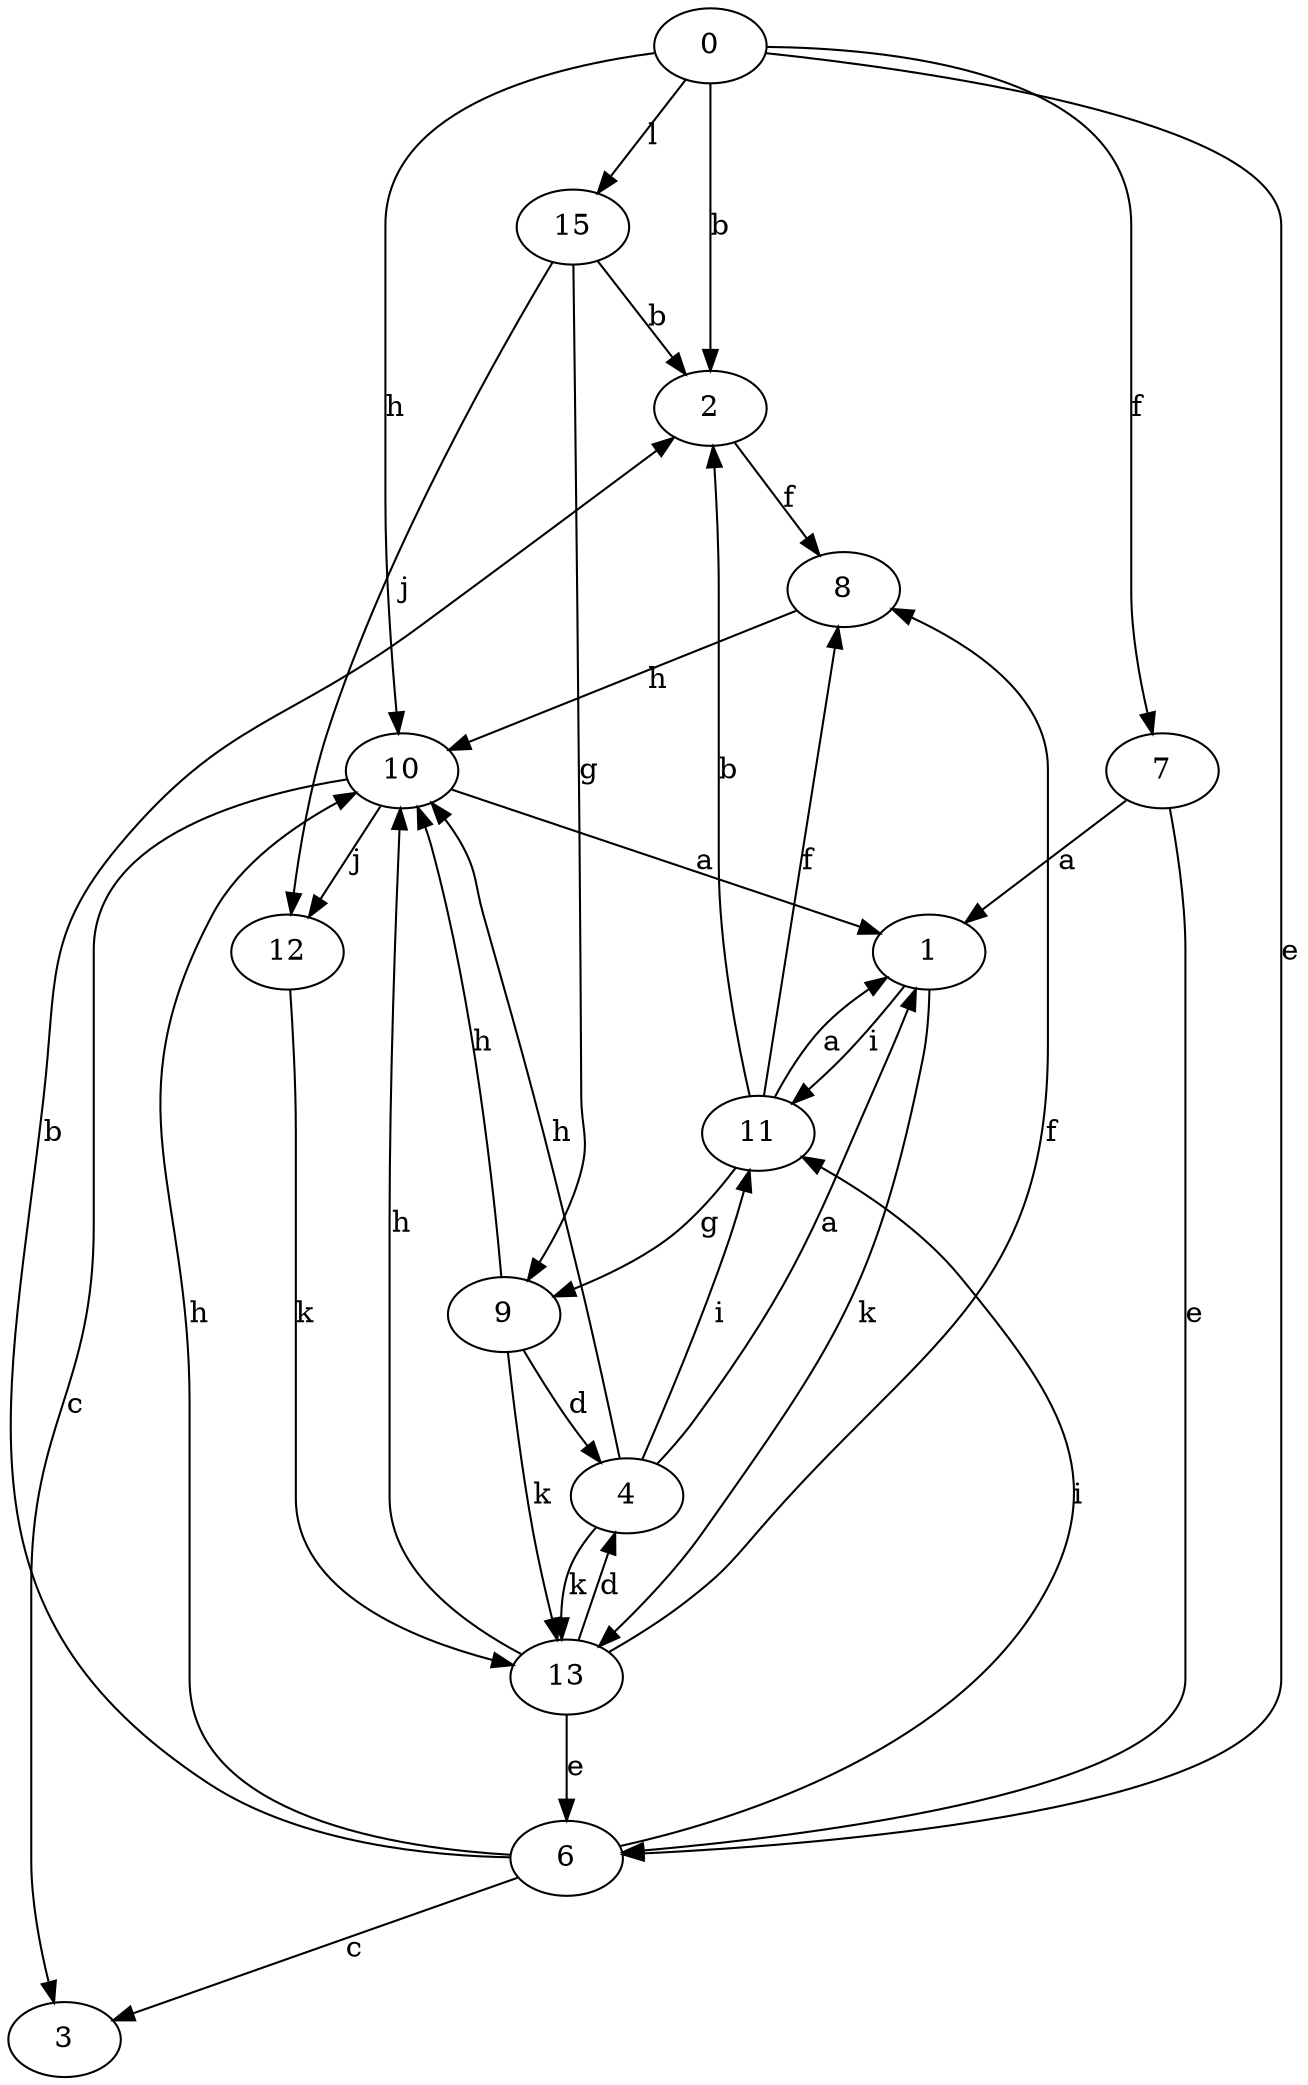 strict digraph  {
0;
1;
2;
3;
4;
6;
7;
8;
9;
10;
11;
12;
13;
15;
0 -> 2  [label=b];
0 -> 6  [label=e];
0 -> 7  [label=f];
0 -> 10  [label=h];
0 -> 15  [label=l];
1 -> 11  [label=i];
1 -> 13  [label=k];
2 -> 8  [label=f];
4 -> 1  [label=a];
4 -> 10  [label=h];
4 -> 11  [label=i];
4 -> 13  [label=k];
6 -> 2  [label=b];
6 -> 3  [label=c];
6 -> 10  [label=h];
6 -> 11  [label=i];
7 -> 1  [label=a];
7 -> 6  [label=e];
8 -> 10  [label=h];
9 -> 4  [label=d];
9 -> 10  [label=h];
9 -> 13  [label=k];
10 -> 1  [label=a];
10 -> 3  [label=c];
10 -> 12  [label=j];
11 -> 1  [label=a];
11 -> 2  [label=b];
11 -> 8  [label=f];
11 -> 9  [label=g];
12 -> 13  [label=k];
13 -> 4  [label=d];
13 -> 6  [label=e];
13 -> 8  [label=f];
13 -> 10  [label=h];
15 -> 2  [label=b];
15 -> 9  [label=g];
15 -> 12  [label=j];
}
